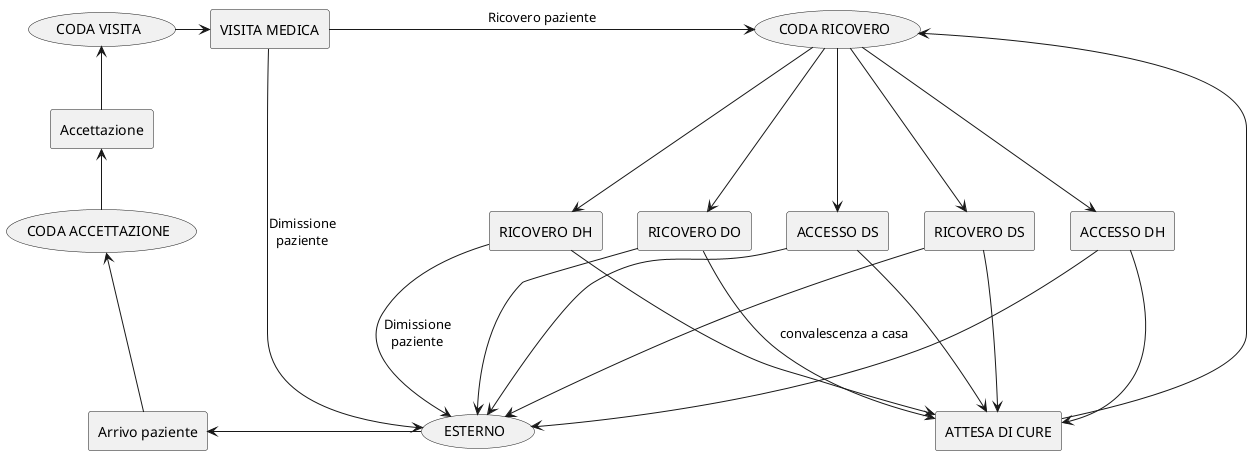 @startuml
skinparam componentStyle rectangle
'skinparam lineType polyline

(ESTERNO) -left-> [Arrivo paziente] : \t\t\t\t\t\t
[Arrivo paziente] -up--> (CODA ACCETTAZIONE)
(CODA ACCETTAZIONE) -up-> [Accettazione]
[Accettazione] -up-> (CODA VISITA)
(CODA VISITA) -right-> [VISITA MEDICA]
[VISITA MEDICA] -down-> (ESTERNO) : Dimissione\npaziente
[VISITA MEDICA] -right-> (CODA RICOVERO) : Ricovero paziente
(CODA RICOVERO) ---> [RICOVERO DH]
(CODA RICOVERO) ---> [ACCESSO DS]
(CODA RICOVERO) ---> [ACCESSO DH]
(CODA RICOVERO) ---> [RICOVERO DS]
(CODA RICOVERO) ---> [RICOVERO DO]
[RICOVERO DO] -down--> [ATTESA DI CURE] : convalescenza a casa
[RICOVERO DS] -down--> [ATTESA DI CURE]
[RICOVERO DH] -down--> [ATTESA DI CURE]
[ACCESSO DH] -down--> [ATTESA DI CURE]
[ACCESSO DS] -down--> [ATTESA DI CURE]
[ATTESA DI CURE] -up--> [CODA RICOVERO]
[RICOVERO DH] ---> [ESTERNO] : Dimissione\npaziente
[RICOVERO DS] ---> [ESTERNO]
[RICOVERO DO] ---> [ESTERNO]
[ACCESSO DH] --down-> [ESTERNO]
[ACCESSO DS] --down-> [ESTERNO]
[RICOVERO DH] -[hidden]right- [RICOVERO DO]
@enduml